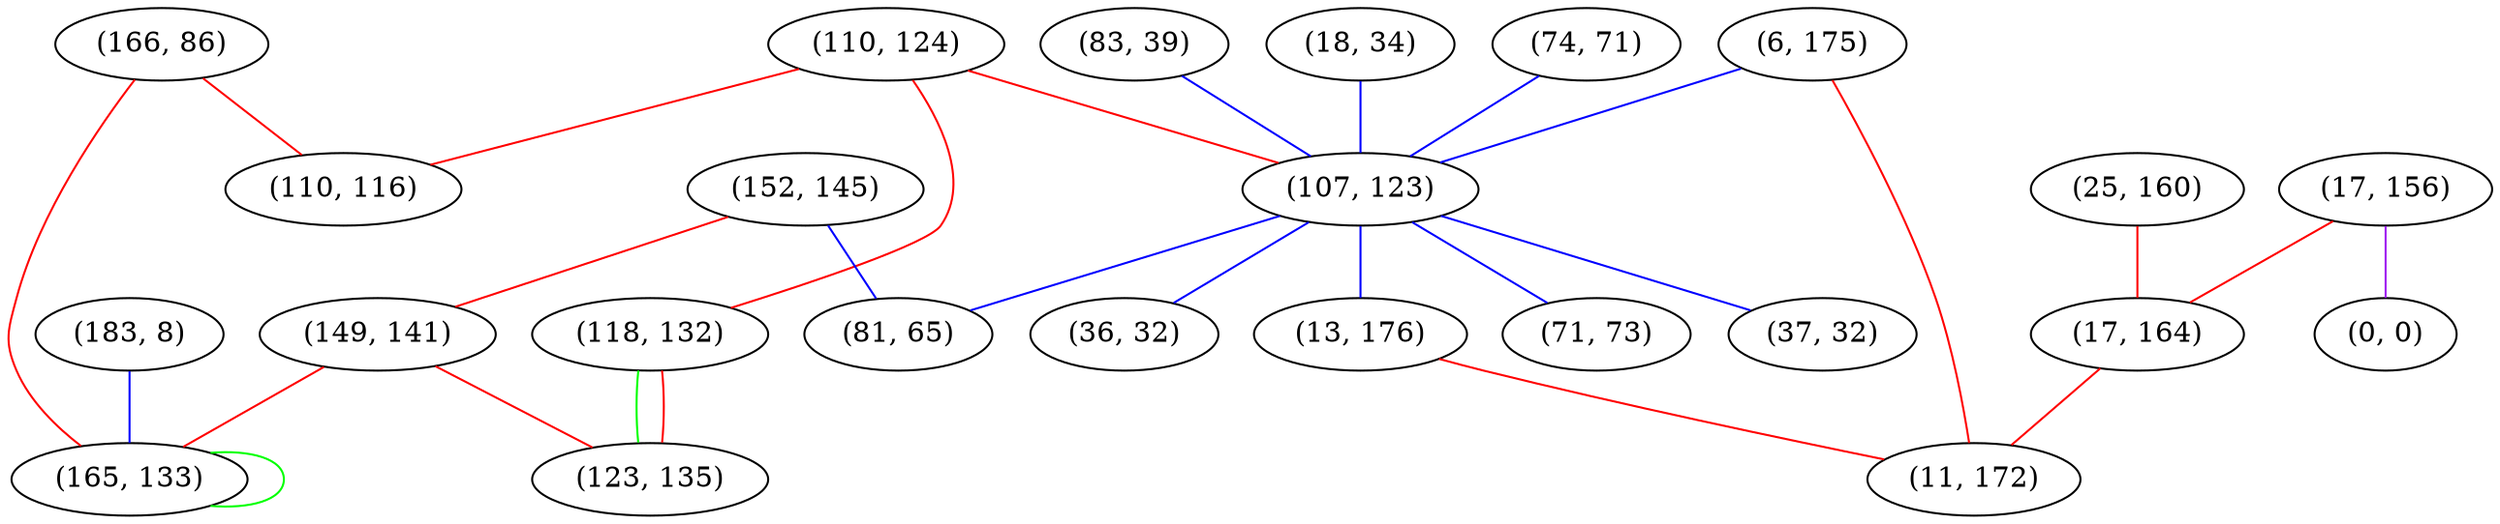 graph "" {
"(110, 124)";
"(152, 145)";
"(83, 39)";
"(25, 160)";
"(166, 86)";
"(110, 116)";
"(6, 175)";
"(149, 141)";
"(17, 156)";
"(18, 34)";
"(74, 71)";
"(183, 8)";
"(118, 132)";
"(107, 123)";
"(36, 32)";
"(17, 164)";
"(0, 0)";
"(165, 133)";
"(81, 65)";
"(13, 176)";
"(123, 135)";
"(71, 73)";
"(37, 32)";
"(11, 172)";
"(110, 124)" -- "(118, 132)"  [color=red, key=0, weight=1];
"(110, 124)" -- "(107, 123)"  [color=red, key=0, weight=1];
"(110, 124)" -- "(110, 116)"  [color=red, key=0, weight=1];
"(152, 145)" -- "(149, 141)"  [color=red, key=0, weight=1];
"(152, 145)" -- "(81, 65)"  [color=blue, key=0, weight=3];
"(83, 39)" -- "(107, 123)"  [color=blue, key=0, weight=3];
"(25, 160)" -- "(17, 164)"  [color=red, key=0, weight=1];
"(166, 86)" -- "(110, 116)"  [color=red, key=0, weight=1];
"(166, 86)" -- "(165, 133)"  [color=red, key=0, weight=1];
"(6, 175)" -- "(11, 172)"  [color=red, key=0, weight=1];
"(6, 175)" -- "(107, 123)"  [color=blue, key=0, weight=3];
"(149, 141)" -- "(123, 135)"  [color=red, key=0, weight=1];
"(149, 141)" -- "(165, 133)"  [color=red, key=0, weight=1];
"(17, 156)" -- "(0, 0)"  [color=purple, key=0, weight=4];
"(17, 156)" -- "(17, 164)"  [color=red, key=0, weight=1];
"(18, 34)" -- "(107, 123)"  [color=blue, key=0, weight=3];
"(74, 71)" -- "(107, 123)"  [color=blue, key=0, weight=3];
"(183, 8)" -- "(165, 133)"  [color=blue, key=0, weight=3];
"(118, 132)" -- "(123, 135)"  [color=green, key=0, weight=2];
"(118, 132)" -- "(123, 135)"  [color=red, key=1, weight=1];
"(107, 123)" -- "(81, 65)"  [color=blue, key=0, weight=3];
"(107, 123)" -- "(13, 176)"  [color=blue, key=0, weight=3];
"(107, 123)" -- "(37, 32)"  [color=blue, key=0, weight=3];
"(107, 123)" -- "(71, 73)"  [color=blue, key=0, weight=3];
"(107, 123)" -- "(36, 32)"  [color=blue, key=0, weight=3];
"(17, 164)" -- "(11, 172)"  [color=red, key=0, weight=1];
"(165, 133)" -- "(165, 133)"  [color=green, key=0, weight=2];
"(13, 176)" -- "(11, 172)"  [color=red, key=0, weight=1];
}
